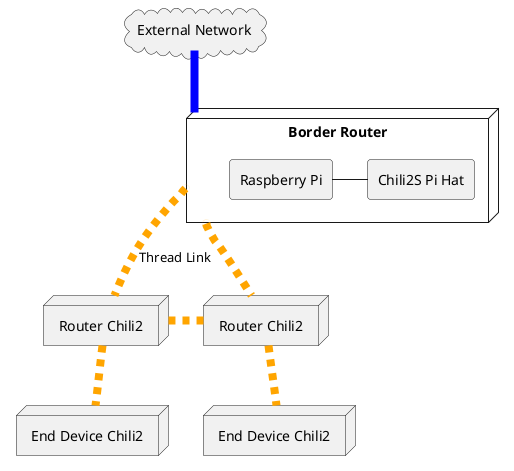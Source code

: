 @startuml

cloud "External Network" as net

node "Border Router" as br {
    rectangle "Chili2S Pi Hat" as hat
    rectangle "Raspberry Pi" as pi
    pi - hat
}

node "Router Chili2" as router
node "Router Chili2" as router2

node "End Device Chili2" as ed1
node "End Device Chili2" as ed2

net -[#blue,thickness=8]- br
br -[#orange,dashed,thickness=8]- router : Thread Link
router -[#orange,dashed,thickness=8]- ed1
router2 -[#orange,dashed,thickness=8]- ed2
router -[#orange,dashed,thickness=8] router2
br -[#orange,dashed,thickness=8]- router2

@enduml